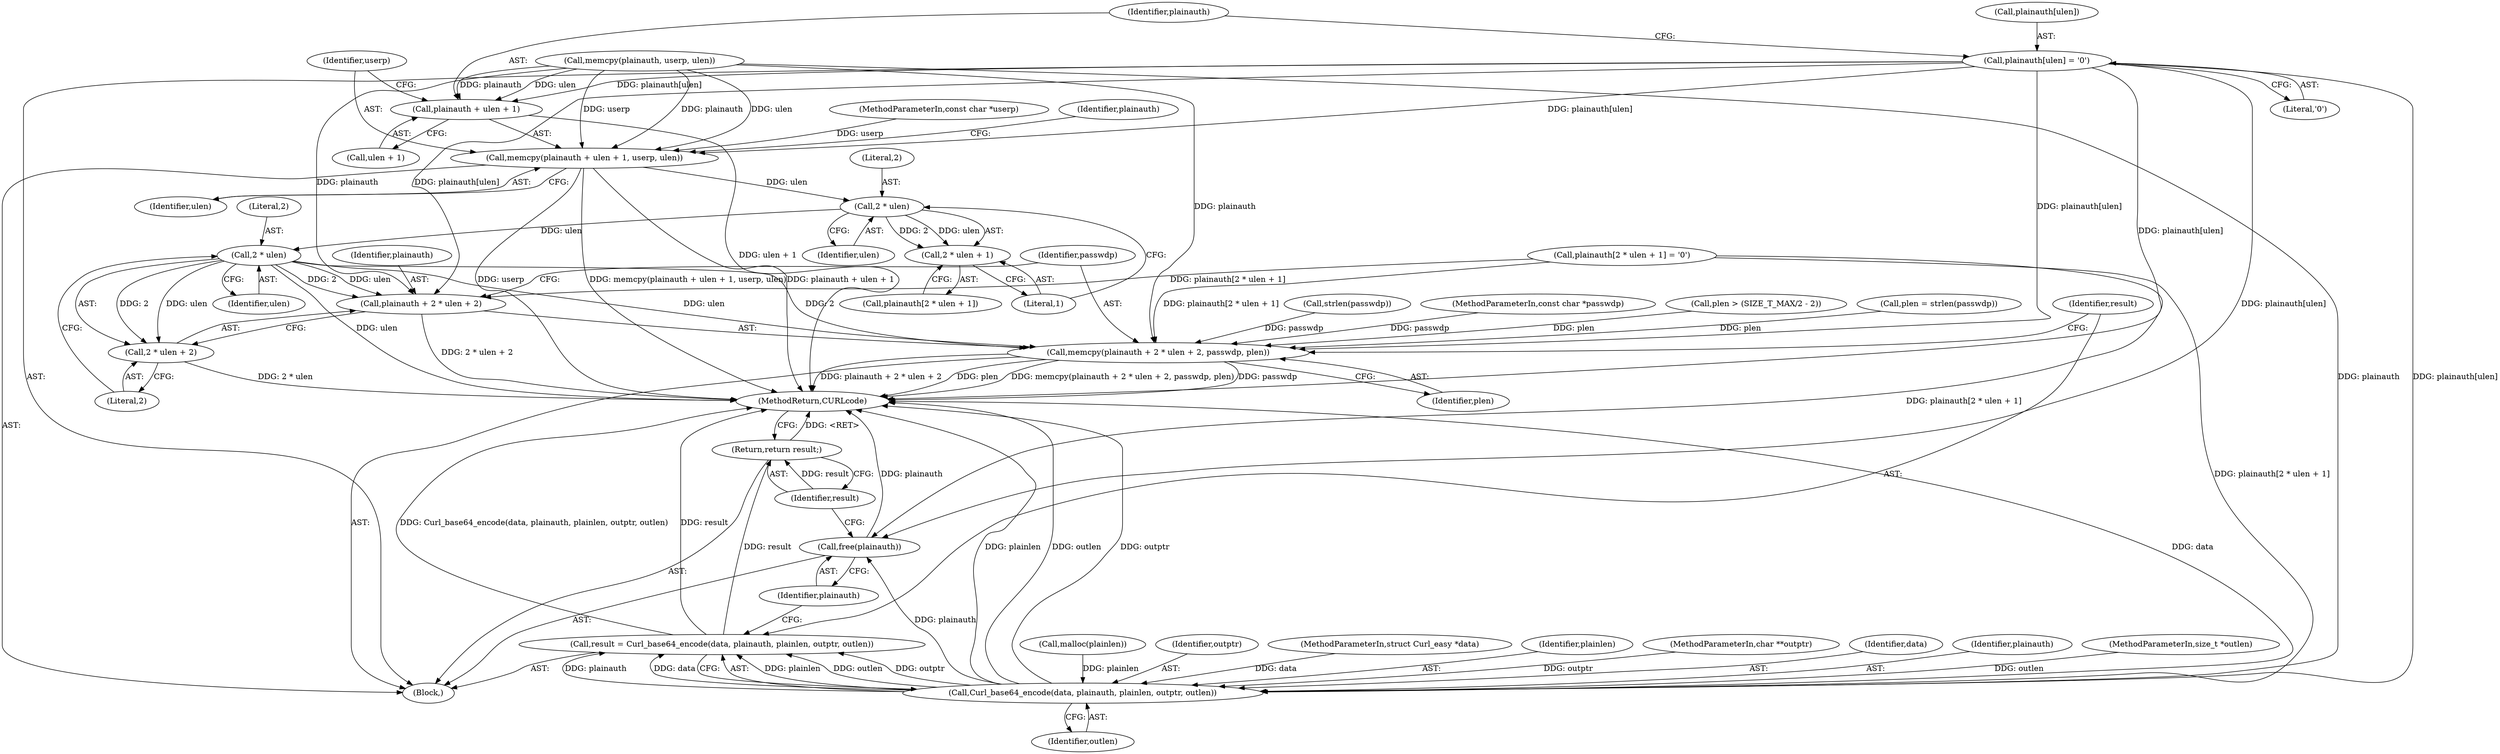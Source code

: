 digraph "0_curl_f3a24d7916b9173c69a3e0ee790102993833d6c5@pointer" {
"1000169" [label="(Call,plainauth[ulen] = '\0')"];
"1000174" [label="(Call,memcpy(plainauth + ulen + 1, userp, ulen))"];
"1000186" [label="(Call,2 * ulen)"];
"1000185" [label="(Call,2 * ulen + 1)"];
"1000195" [label="(Call,2 * ulen)"];
"1000191" [label="(Call,memcpy(plainauth + 2 * ulen + 2, passwdp, plen))"];
"1000192" [label="(Call,plainauth + 2 * ulen + 2)"];
"1000194" [label="(Call,2 * ulen + 2)"];
"1000175" [label="(Call,plainauth + ulen + 1)"];
"1000203" [label="(Call,Curl_base64_encode(data, plainauth, plainlen, outptr, outlen))"];
"1000201" [label="(Call,result = Curl_base64_encode(data, plainauth, plainlen, outptr, outlen))"];
"1000211" [label="(Return,return result;)"];
"1000209" [label="(Call,free(plainauth))"];
"1000193" [label="(Identifier,plainauth)"];
"1000199" [label="(Identifier,passwdp)"];
"1000183" [label="(Call,plainauth[2 * ulen + 1])"];
"1000213" [label="(MethodReturn,CURLcode)"];
"1000170" [label="(Call,plainauth[ulen])"];
"1000175" [label="(Call,plainauth + ulen + 1)"];
"1000129" [label="(Call,strlen(passwdp))"];
"1000211" [label="(Return,return result;)"];
"1000200" [label="(Identifier,plen)"];
"1000158" [label="(Call,malloc(plainlen))"];
"1000165" [label="(Call,memcpy(plainauth, userp, ulen))"];
"1000207" [label="(Identifier,outptr)"];
"1000202" [label="(Identifier,result)"];
"1000169" [label="(Call,plainauth[ulen] = '\0')"];
"1000208" [label="(Identifier,outlen)"];
"1000106" [label="(MethodParameterIn,const char *passwdp)"];
"1000212" [label="(Identifier,result)"];
"1000203" [label="(Call,Curl_base64_encode(data, plainauth, plainlen, outptr, outlen))"];
"1000105" [label="(MethodParameterIn,const char *userp)"];
"1000201" [label="(Call,result = Curl_base64_encode(data, plainauth, plainlen, outptr, outlen))"];
"1000180" [label="(Identifier,userp)"];
"1000210" [label="(Identifier,plainauth)"];
"1000173" [label="(Literal,'\0')"];
"1000104" [label="(MethodParameterIn,struct Curl_easy *data)"];
"1000189" [label="(Literal,1)"];
"1000206" [label="(Identifier,plainlen)"];
"1000186" [label="(Call,2 * ulen)"];
"1000185" [label="(Call,2 * ulen + 1)"];
"1000176" [label="(Identifier,plainauth)"];
"1000174" [label="(Call,memcpy(plainauth + ulen + 1, userp, ulen))"];
"1000181" [label="(Identifier,ulen)"];
"1000198" [label="(Literal,2)"];
"1000209" [label="(Call,free(plainauth))"];
"1000187" [label="(Literal,2)"];
"1000184" [label="(Identifier,plainauth)"];
"1000191" [label="(Call,memcpy(plainauth + 2 * ulen + 2, passwdp, plen))"];
"1000192" [label="(Call,plainauth + 2 * ulen + 2)"];
"1000188" [label="(Identifier,ulen)"];
"1000196" [label="(Literal,2)"];
"1000107" [label="(MethodParameterIn,char **outptr)"];
"1000109" [label="(Block,)"];
"1000177" [label="(Call,ulen + 1)"];
"1000138" [label="(Call,plen > (SIZE_T_MAX/2 - 2))"];
"1000127" [label="(Call,plen = strlen(passwdp))"];
"1000204" [label="(Identifier,data)"];
"1000205" [label="(Identifier,plainauth)"];
"1000182" [label="(Call,plainauth[2 * ulen + 1] = '\0')"];
"1000197" [label="(Identifier,ulen)"];
"1000195" [label="(Call,2 * ulen)"];
"1000108" [label="(MethodParameterIn,size_t *outlen)"];
"1000194" [label="(Call,2 * ulen + 2)"];
"1000169" -> "1000109"  [label="AST: "];
"1000169" -> "1000173"  [label="CFG: "];
"1000170" -> "1000169"  [label="AST: "];
"1000173" -> "1000169"  [label="AST: "];
"1000176" -> "1000169"  [label="CFG: "];
"1000169" -> "1000213"  [label="DDG: plainauth[ulen]"];
"1000169" -> "1000174"  [label="DDG: plainauth[ulen]"];
"1000169" -> "1000175"  [label="DDG: plainauth[ulen]"];
"1000169" -> "1000191"  [label="DDG: plainauth[ulen]"];
"1000169" -> "1000192"  [label="DDG: plainauth[ulen]"];
"1000169" -> "1000203"  [label="DDG: plainauth[ulen]"];
"1000169" -> "1000209"  [label="DDG: plainauth[ulen]"];
"1000174" -> "1000109"  [label="AST: "];
"1000174" -> "1000181"  [label="CFG: "];
"1000175" -> "1000174"  [label="AST: "];
"1000180" -> "1000174"  [label="AST: "];
"1000181" -> "1000174"  [label="AST: "];
"1000184" -> "1000174"  [label="CFG: "];
"1000174" -> "1000213"  [label="DDG: userp"];
"1000174" -> "1000213"  [label="DDG: memcpy(plainauth + ulen + 1, userp, ulen)"];
"1000174" -> "1000213"  [label="DDG: plainauth + ulen + 1"];
"1000165" -> "1000174"  [label="DDG: plainauth"];
"1000165" -> "1000174"  [label="DDG: ulen"];
"1000165" -> "1000174"  [label="DDG: userp"];
"1000105" -> "1000174"  [label="DDG: userp"];
"1000174" -> "1000186"  [label="DDG: ulen"];
"1000186" -> "1000185"  [label="AST: "];
"1000186" -> "1000188"  [label="CFG: "];
"1000187" -> "1000186"  [label="AST: "];
"1000188" -> "1000186"  [label="AST: "];
"1000189" -> "1000186"  [label="CFG: "];
"1000186" -> "1000185"  [label="DDG: 2"];
"1000186" -> "1000185"  [label="DDG: ulen"];
"1000186" -> "1000195"  [label="DDG: ulen"];
"1000185" -> "1000183"  [label="AST: "];
"1000185" -> "1000189"  [label="CFG: "];
"1000189" -> "1000185"  [label="AST: "];
"1000183" -> "1000185"  [label="CFG: "];
"1000195" -> "1000194"  [label="AST: "];
"1000195" -> "1000197"  [label="CFG: "];
"1000196" -> "1000195"  [label="AST: "];
"1000197" -> "1000195"  [label="AST: "];
"1000198" -> "1000195"  [label="CFG: "];
"1000195" -> "1000213"  [label="DDG: ulen"];
"1000195" -> "1000191"  [label="DDG: 2"];
"1000195" -> "1000191"  [label="DDG: ulen"];
"1000195" -> "1000192"  [label="DDG: 2"];
"1000195" -> "1000192"  [label="DDG: ulen"];
"1000195" -> "1000194"  [label="DDG: 2"];
"1000195" -> "1000194"  [label="DDG: ulen"];
"1000191" -> "1000109"  [label="AST: "];
"1000191" -> "1000200"  [label="CFG: "];
"1000192" -> "1000191"  [label="AST: "];
"1000199" -> "1000191"  [label="AST: "];
"1000200" -> "1000191"  [label="AST: "];
"1000202" -> "1000191"  [label="CFG: "];
"1000191" -> "1000213"  [label="DDG: plen"];
"1000191" -> "1000213"  [label="DDG: memcpy(plainauth + 2 * ulen + 2, passwdp, plen)"];
"1000191" -> "1000213"  [label="DDG: passwdp"];
"1000191" -> "1000213"  [label="DDG: plainauth + 2 * ulen + 2"];
"1000182" -> "1000191"  [label="DDG: plainauth[2 * ulen + 1]"];
"1000165" -> "1000191"  [label="DDG: plainauth"];
"1000129" -> "1000191"  [label="DDG: passwdp"];
"1000106" -> "1000191"  [label="DDG: passwdp"];
"1000138" -> "1000191"  [label="DDG: plen"];
"1000127" -> "1000191"  [label="DDG: plen"];
"1000192" -> "1000194"  [label="CFG: "];
"1000193" -> "1000192"  [label="AST: "];
"1000194" -> "1000192"  [label="AST: "];
"1000199" -> "1000192"  [label="CFG: "];
"1000192" -> "1000213"  [label="DDG: 2 * ulen + 2"];
"1000182" -> "1000192"  [label="DDG: plainauth[2 * ulen + 1]"];
"1000165" -> "1000192"  [label="DDG: plainauth"];
"1000194" -> "1000198"  [label="CFG: "];
"1000198" -> "1000194"  [label="AST: "];
"1000194" -> "1000213"  [label="DDG: 2 * ulen"];
"1000175" -> "1000177"  [label="CFG: "];
"1000176" -> "1000175"  [label="AST: "];
"1000177" -> "1000175"  [label="AST: "];
"1000180" -> "1000175"  [label="CFG: "];
"1000175" -> "1000213"  [label="DDG: ulen + 1"];
"1000165" -> "1000175"  [label="DDG: plainauth"];
"1000165" -> "1000175"  [label="DDG: ulen"];
"1000203" -> "1000201"  [label="AST: "];
"1000203" -> "1000208"  [label="CFG: "];
"1000204" -> "1000203"  [label="AST: "];
"1000205" -> "1000203"  [label="AST: "];
"1000206" -> "1000203"  [label="AST: "];
"1000207" -> "1000203"  [label="AST: "];
"1000208" -> "1000203"  [label="AST: "];
"1000201" -> "1000203"  [label="CFG: "];
"1000203" -> "1000213"  [label="DDG: plainlen"];
"1000203" -> "1000213"  [label="DDG: outlen"];
"1000203" -> "1000213"  [label="DDG: outptr"];
"1000203" -> "1000213"  [label="DDG: data"];
"1000203" -> "1000201"  [label="DDG: plainlen"];
"1000203" -> "1000201"  [label="DDG: outlen"];
"1000203" -> "1000201"  [label="DDG: outptr"];
"1000203" -> "1000201"  [label="DDG: plainauth"];
"1000203" -> "1000201"  [label="DDG: data"];
"1000104" -> "1000203"  [label="DDG: data"];
"1000182" -> "1000203"  [label="DDG: plainauth[2 * ulen + 1]"];
"1000165" -> "1000203"  [label="DDG: plainauth"];
"1000158" -> "1000203"  [label="DDG: plainlen"];
"1000107" -> "1000203"  [label="DDG: outptr"];
"1000108" -> "1000203"  [label="DDG: outlen"];
"1000203" -> "1000209"  [label="DDG: plainauth"];
"1000201" -> "1000109"  [label="AST: "];
"1000202" -> "1000201"  [label="AST: "];
"1000210" -> "1000201"  [label="CFG: "];
"1000201" -> "1000213"  [label="DDG: Curl_base64_encode(data, plainauth, plainlen, outptr, outlen)"];
"1000201" -> "1000213"  [label="DDG: result"];
"1000201" -> "1000211"  [label="DDG: result"];
"1000211" -> "1000109"  [label="AST: "];
"1000211" -> "1000212"  [label="CFG: "];
"1000212" -> "1000211"  [label="AST: "];
"1000213" -> "1000211"  [label="CFG: "];
"1000211" -> "1000213"  [label="DDG: <RET>"];
"1000212" -> "1000211"  [label="DDG: result"];
"1000209" -> "1000109"  [label="AST: "];
"1000209" -> "1000210"  [label="CFG: "];
"1000210" -> "1000209"  [label="AST: "];
"1000212" -> "1000209"  [label="CFG: "];
"1000209" -> "1000213"  [label="DDG: plainauth"];
"1000182" -> "1000209"  [label="DDG: plainauth[2 * ulen + 1]"];
}
